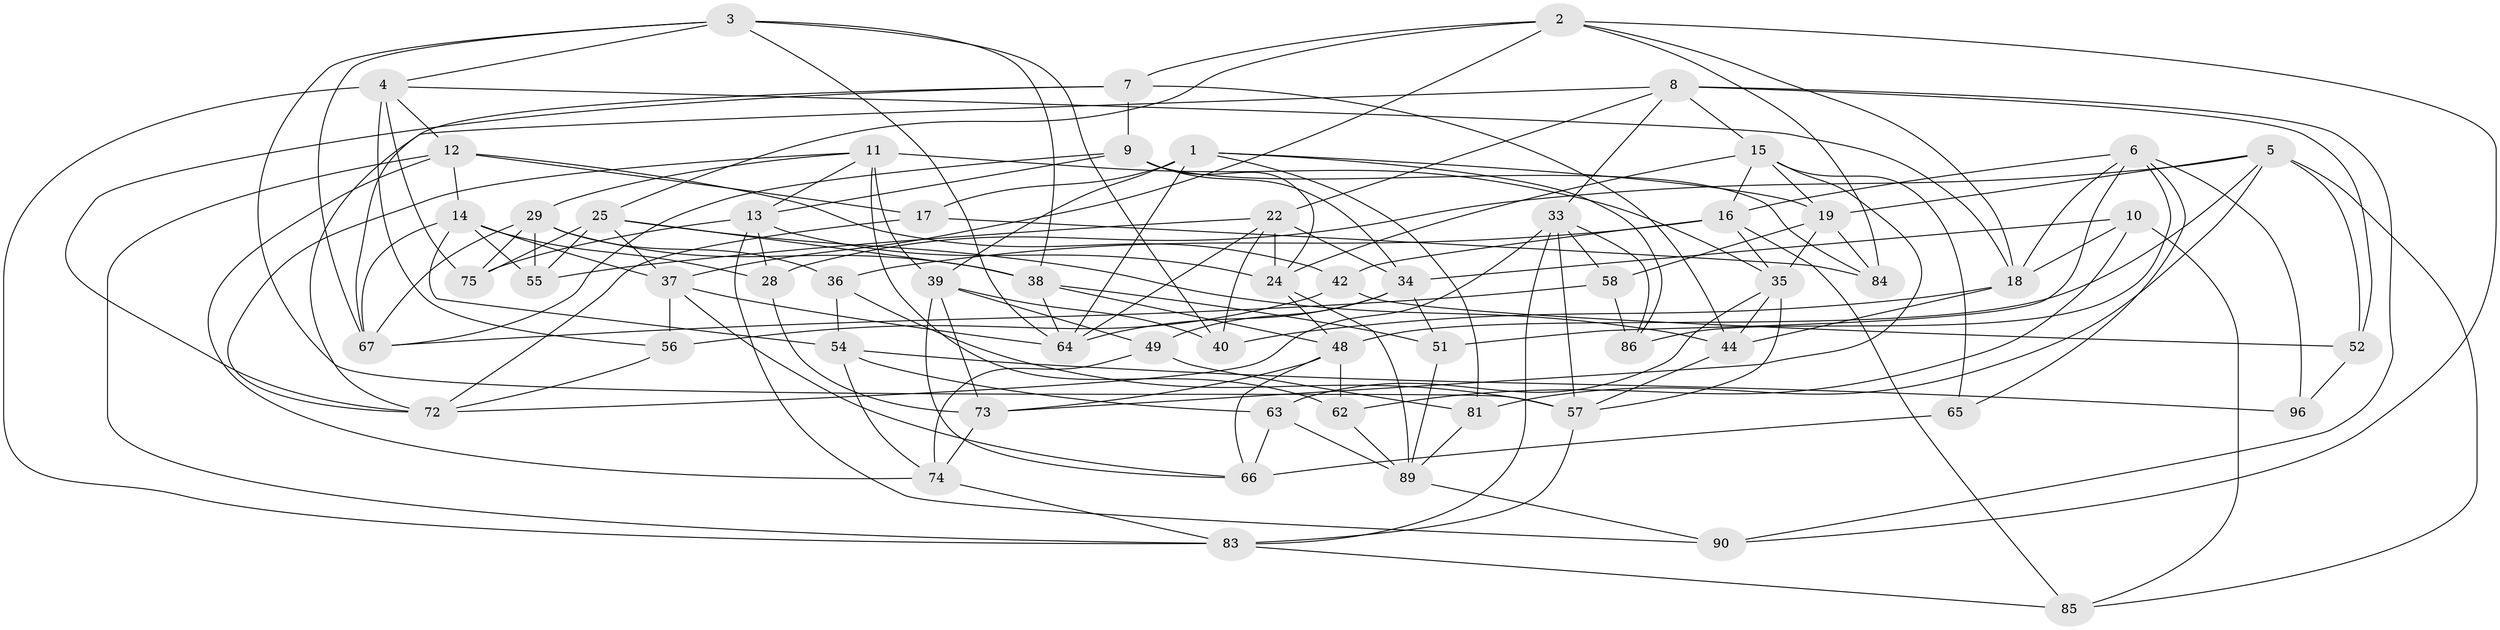 // original degree distribution, {4: 1.0}
// Generated by graph-tools (version 1.1) at 2025/39/02/21/25 10:39:01]
// undirected, 61 vertices, 157 edges
graph export_dot {
graph [start="1"]
  node [color=gray90,style=filled];
  1 [super="+23"];
  2 [super="+50"];
  3 [super="+20"];
  4 [super="+47"];
  5 [super="+68"];
  6 [super="+45"];
  7 [super="+32"];
  8 [super="+92"];
  9 [super="+60"];
  10;
  11 [super="+26"];
  12 [super="+97"];
  13 [super="+70"];
  14 [super="+31"];
  15 [super="+30"];
  16 [super="+27"];
  17;
  18 [super="+53"];
  19 [super="+21"];
  22 [super="+41"];
  24 [super="+43"];
  25 [super="+46"];
  28;
  29 [super="+59"];
  33 [super="+79"];
  34 [super="+99"];
  35 [super="+80"];
  36;
  37 [super="+100"];
  38 [super="+69"];
  39 [super="+88"];
  40;
  42;
  44 [super="+61"];
  48 [super="+71"];
  49;
  51;
  52;
  54 [super="+76"];
  55;
  56;
  57 [super="+98"];
  58;
  62;
  63;
  64 [super="+94"];
  65;
  66 [super="+78"];
  67 [super="+77"];
  72 [super="+82"];
  73 [super="+95"];
  74 [super="+93"];
  75;
  81;
  83 [super="+87"];
  84;
  85;
  86;
  89 [super="+91"];
  90;
  96;
  1 -- 81;
  1 -- 17;
  1 -- 64;
  1 -- 86;
  1 -- 19;
  1 -- 39;
  2 -- 25;
  2 -- 90;
  2 -- 18;
  2 -- 84;
  2 -- 7;
  2 -- 37;
  3 -- 4;
  3 -- 38;
  3 -- 67;
  3 -- 64;
  3 -- 57;
  3 -- 40;
  4 -- 12;
  4 -- 75;
  4 -- 56;
  4 -- 18;
  4 -- 83;
  5 -- 81;
  5 -- 85;
  5 -- 48;
  5 -- 28;
  5 -- 19;
  5 -- 52;
  6 -- 51;
  6 -- 96;
  6 -- 18;
  6 -- 65;
  6 -- 86;
  6 -- 16;
  7 -- 44 [weight=2];
  7 -- 72;
  7 -- 67;
  7 -- 9;
  8 -- 52;
  8 -- 90;
  8 -- 72;
  8 -- 22;
  8 -- 15;
  8 -- 33;
  9 -- 34;
  9 -- 84;
  9 -- 13;
  9 -- 24;
  9 -- 67;
  10 -- 62;
  10 -- 85;
  10 -- 18;
  10 -- 34;
  11 -- 13;
  11 -- 35;
  11 -- 62;
  11 -- 72;
  11 -- 39;
  11 -- 29;
  12 -- 83;
  12 -- 17;
  12 -- 42;
  12 -- 14;
  12 -- 74;
  13 -- 75;
  13 -- 90;
  13 -- 24;
  13 -- 28;
  14 -- 54;
  14 -- 37;
  14 -- 67;
  14 -- 28;
  14 -- 55;
  15 -- 65;
  15 -- 19;
  15 -- 24;
  15 -- 16;
  15 -- 73;
  16 -- 85;
  16 -- 42;
  16 -- 35;
  16 -- 36;
  17 -- 84;
  17 -- 72;
  18 -- 40;
  18 -- 44;
  19 -- 58;
  19 -- 84;
  19 -- 35;
  22 -- 55;
  22 -- 40;
  22 -- 34;
  22 -- 24;
  22 -- 64;
  24 -- 89;
  24 -- 48;
  25 -- 55;
  25 -- 75;
  25 -- 38;
  25 -- 37;
  25 -- 44;
  28 -- 73;
  29 -- 36;
  29 -- 75;
  29 -- 38;
  29 -- 67;
  29 -- 55;
  33 -- 86;
  33 -- 72;
  33 -- 58;
  33 -- 57;
  33 -- 83;
  34 -- 49;
  34 -- 51;
  34 -- 64;
  35 -- 63;
  35 -- 57;
  35 -- 44;
  36 -- 57;
  36 -- 54;
  37 -- 64;
  37 -- 56;
  37 -- 66;
  38 -- 48;
  38 -- 64;
  38 -- 51;
  39 -- 66;
  39 -- 73;
  39 -- 40;
  39 -- 49;
  42 -- 52;
  42 -- 56;
  44 -- 57;
  48 -- 62;
  48 -- 66;
  48 -- 73;
  49 -- 74;
  49 -- 81;
  51 -- 89;
  52 -- 96;
  54 -- 63;
  54 -- 96 [weight=2];
  54 -- 74;
  56 -- 72;
  57 -- 83;
  58 -- 86;
  58 -- 67;
  62 -- 89;
  63 -- 66;
  63 -- 89;
  65 -- 66 [weight=2];
  73 -- 74 [weight=2];
  74 -- 83;
  81 -- 89;
  83 -- 85;
  89 -- 90;
}
